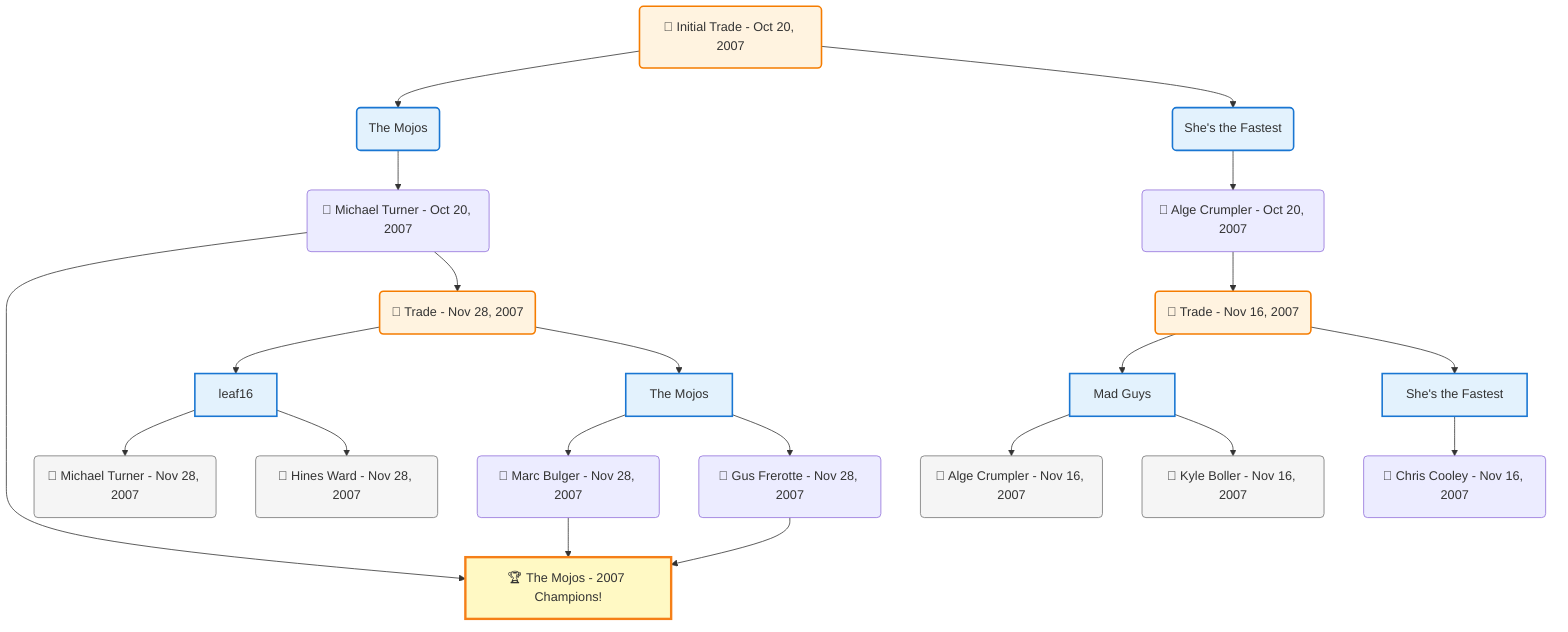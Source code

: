 flowchart TD

    TRADE_MAIN("🔄 Initial Trade - Oct 20, 2007")
    TEAM_1("The Mojos")
    TEAM_2("She's the Fastest")
    NODE_592e0c36-e3dc-4677-b534-5298543c9bbd("🔄 Michael Turner - Oct 20, 2007")
    CHAMP_bbe2d0ad-54cf-4c22-be82-b2a5f262a157_2007["🏆 The Mojos - 2007 Champions!"]
    TRADE_3a8d80a6-db8a-4d63-98e8-c495b5e26639_3("🔄 Trade - Nov 28, 2007")
    TEAM_66fb98f4-89a7-45f9-893a-b41d71e6249d_4["leaf16"]
    NODE_d8df4f38-ad56-4192-a87e-5ff6f2166d58("🔄 Michael Turner - Nov 28, 2007")
    NODE_91e372ce-59bc-47bb-9e88-cf79be62c936("🔄 Hines Ward - Nov 28, 2007")
    TEAM_bbe2d0ad-54cf-4c22-be82-b2a5f262a157_5["The Mojos"]
    NODE_4103b6d7-a28f-4a7d-8b6a-1ce4f5695239("🔄 Marc Bulger - Nov 28, 2007")
    NODE_420928ec-cddd-4579-b112-ce77f0f2fd56("🔄 Gus Frerotte - Nov 28, 2007")
    NODE_783a0d42-bfe2-4d3b-bbca-96b7762737db("🔄 Alge Crumpler - Oct 20, 2007")
    TRADE_f2af289f-bcd0-4cc3-b282-34caa5fbc5af_6("🔄 Trade - Nov 16, 2007")
    TEAM_f5908944-6efd-40eb-af54-6c53004e0e2f_7["Mad Guys"]
    NODE_2968b211-6807-4585-8ee9-1c2febd14e73("🔄 Alge Crumpler - Nov 16, 2007")
    NODE_6a83272e-31f3-4092-932d-b86963be4505("🔄 Kyle Boller - Nov 16, 2007")
    TEAM_4449259f-64af-44fd-9235-1facc0926234_8["She's the Fastest"]
    NODE_4905cfb4-f8bb-4be6-aac1-7a80e9744fc6("🔄 Chris Cooley - Nov 16, 2007")

    TRADE_MAIN --> TEAM_1
    TRADE_MAIN --> TEAM_2
    TEAM_1 --> NODE_592e0c36-e3dc-4677-b534-5298543c9bbd
    NODE_592e0c36-e3dc-4677-b534-5298543c9bbd --> CHAMP_bbe2d0ad-54cf-4c22-be82-b2a5f262a157_2007
    NODE_592e0c36-e3dc-4677-b534-5298543c9bbd --> TRADE_3a8d80a6-db8a-4d63-98e8-c495b5e26639_3
    TRADE_3a8d80a6-db8a-4d63-98e8-c495b5e26639_3 --> TEAM_66fb98f4-89a7-45f9-893a-b41d71e6249d_4
    TEAM_66fb98f4-89a7-45f9-893a-b41d71e6249d_4 --> NODE_d8df4f38-ad56-4192-a87e-5ff6f2166d58
    TEAM_66fb98f4-89a7-45f9-893a-b41d71e6249d_4 --> NODE_91e372ce-59bc-47bb-9e88-cf79be62c936
    TRADE_3a8d80a6-db8a-4d63-98e8-c495b5e26639_3 --> TEAM_bbe2d0ad-54cf-4c22-be82-b2a5f262a157_5
    TEAM_bbe2d0ad-54cf-4c22-be82-b2a5f262a157_5 --> NODE_4103b6d7-a28f-4a7d-8b6a-1ce4f5695239
    NODE_4103b6d7-a28f-4a7d-8b6a-1ce4f5695239 --> CHAMP_bbe2d0ad-54cf-4c22-be82-b2a5f262a157_2007
    TEAM_bbe2d0ad-54cf-4c22-be82-b2a5f262a157_5 --> NODE_420928ec-cddd-4579-b112-ce77f0f2fd56
    NODE_420928ec-cddd-4579-b112-ce77f0f2fd56 --> CHAMP_bbe2d0ad-54cf-4c22-be82-b2a5f262a157_2007
    TEAM_2 --> NODE_783a0d42-bfe2-4d3b-bbca-96b7762737db
    NODE_783a0d42-bfe2-4d3b-bbca-96b7762737db --> TRADE_f2af289f-bcd0-4cc3-b282-34caa5fbc5af_6
    TRADE_f2af289f-bcd0-4cc3-b282-34caa5fbc5af_6 --> TEAM_f5908944-6efd-40eb-af54-6c53004e0e2f_7
    TEAM_f5908944-6efd-40eb-af54-6c53004e0e2f_7 --> NODE_2968b211-6807-4585-8ee9-1c2febd14e73
    TEAM_f5908944-6efd-40eb-af54-6c53004e0e2f_7 --> NODE_6a83272e-31f3-4092-932d-b86963be4505
    TRADE_f2af289f-bcd0-4cc3-b282-34caa5fbc5af_6 --> TEAM_4449259f-64af-44fd-9235-1facc0926234_8
    TEAM_4449259f-64af-44fd-9235-1facc0926234_8 --> NODE_4905cfb4-f8bb-4be6-aac1-7a80e9744fc6

    %% Node styling
    classDef teamNode fill:#e3f2fd,stroke:#1976d2,stroke-width:2px
    classDef tradeNode fill:#fff3e0,stroke:#f57c00,stroke-width:2px
    classDef playerNode fill:#f3e5f5,stroke:#7b1fa2,stroke-width:1px
    classDef nonRootPlayerNode fill:#f5f5f5,stroke:#757575,stroke-width:1px
    classDef endNode fill:#ffebee,stroke:#c62828,stroke-width:2px
    classDef waiverNode fill:#e8f5e8,stroke:#388e3c,stroke-width:2px
    classDef championshipNode fill:#fff9c4,stroke:#f57f17,stroke-width:3px

    class TEAM_1,TEAM_2,TEAM_66fb98f4-89a7-45f9-893a-b41d71e6249d_4,TEAM_bbe2d0ad-54cf-4c22-be82-b2a5f262a157_5,TEAM_f5908944-6efd-40eb-af54-6c53004e0e2f_7,TEAM_4449259f-64af-44fd-9235-1facc0926234_8 teamNode
    class CHAMP_bbe2d0ad-54cf-4c22-be82-b2a5f262a157_2007 championshipNode
    class NODE_d8df4f38-ad56-4192-a87e-5ff6f2166d58,NODE_91e372ce-59bc-47bb-9e88-cf79be62c936,NODE_2968b211-6807-4585-8ee9-1c2febd14e73,NODE_6a83272e-31f3-4092-932d-b86963be4505 nonRootPlayerNode
    class TRADE_MAIN,TRADE_3a8d80a6-db8a-4d63-98e8-c495b5e26639_3,TRADE_f2af289f-bcd0-4cc3-b282-34caa5fbc5af_6 tradeNode